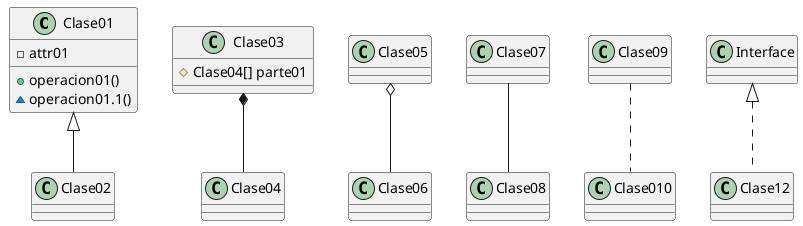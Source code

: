 ' pag 59   del documento de POO sobre Plant UML

@startuml clases

Clase01 <|-- Clase02
Clase03 *-- Clase04
Clase05 o-- Clase06
Clase07 -- Clase08
Clase09 .. Clase010

Interface <|.. Clase12

Clase01 : + operacion01()
Clase01 : ~ operacion01.1()

Clase01 : - attr01

Clase03 : # Clase04[] parte01

@enduml